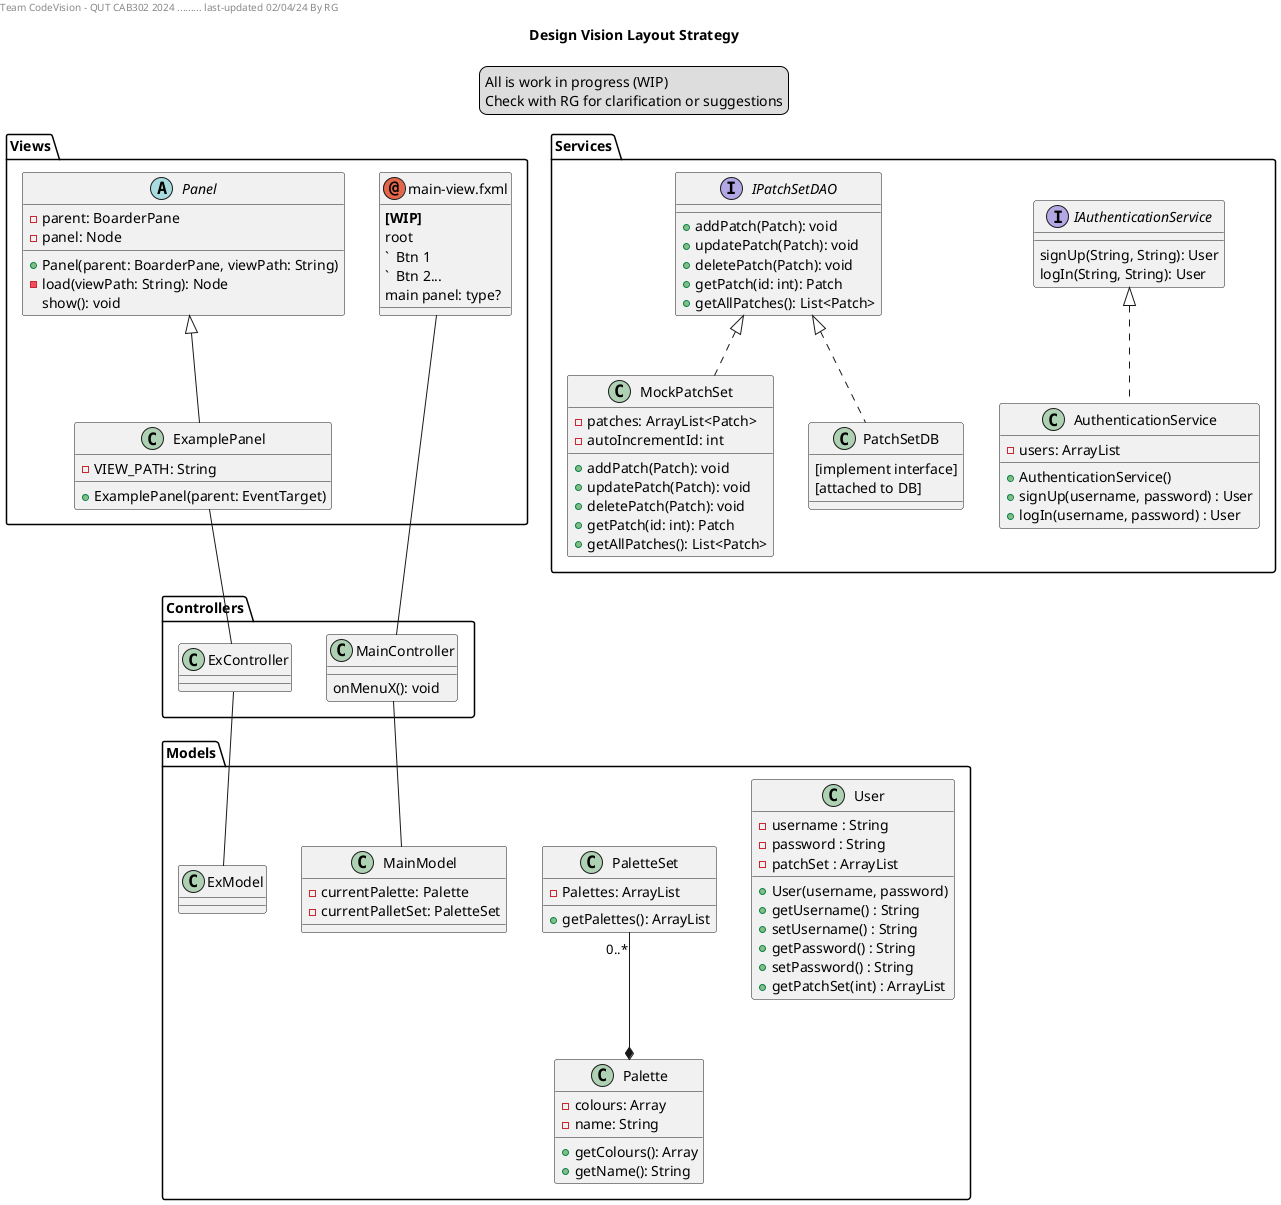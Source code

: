 @startuml General

'''''''''''''''''''''''''''''''''''''''''''''''''

title Design Vision Layout Strategy
left header Team CodeVision - QUT CAB302 2024 ......... last-updated 02/04/24 By RG
legend top
  All is work in progress (WIP)
  Check with RG for clarification or suggestions
end legend

'''''''''''''''''''''''''''''''''''''''''''''''''

package Views <<folder>> {

    abstract Panel {
        -parent: BoarderPane
        -panel: Node
        +Panel(parent: BoarderPane, viewPath: String)
        -load(viewPath: String): Node
        show(): void
    }

    class ExamplePanel extends Panel {
        -VIEW_PATH: String
        +ExamplePanel(parent: EventTarget)
    }

    annotation main_view as "main-view.fxml" {
        **[WIP]**
        root
        `  Btn 1
        `  Btn 2...
        main panel: type?
    }
}


package Controllers <<folder>> {

    class MainController {
        onMenuX(): void
    }

    class ExController

}


package Models <<folder>> {

    class User {
        -username : String
        -password : String
        -patchSet : ArrayList
        +User(username, password)
        +getUsername() : String
        +setUsername() : String
        +getPassword() : String
        +setPassword() : String
        +getPatchSet(int) : ArrayList
    }

    class Palette {
        -colours: Array
        -name: String
        +getColours(): Array
        +getName(): String
    }

    class PaletteSet {
        -Palettes: ArrayList
        +getPalettes(): ArrayList
    }

    PaletteSet "0..*" --* Palette

    class MainModel {
        -currentPalette: Palette
        -currentPalletSet: PaletteSet
    }

    class ExModel

}


package Services <<folder>> {

    interface IAuthenticationService {
        signUp(String, String): User
        logIn(String, String): User
    }

    class AuthenticationService implements IAuthenticationService{
        - users: ArrayList
        +AuthenticationService()
        +signUp(username, password) : User
        +logIn(username, password) : User
    }

    interface IPatchSetDAO {
        +addPatch(Patch): void
        +updatePatch(Patch): void
        +deletePatch(Patch): void
        +getPatch(id: int): Patch
        +getAllPatches(): List<Patch>
    }

    class MockPatchSet implements IPatchSetDAO {
        -patches: ArrayList<Patch>
        -autoIncrementId: int
        +addPatch(Patch): void
        +updatePatch(Patch): void
        +deletePatch(Patch): void
        +getPatch(id: int): Patch
        +getAllPatches(): List<Patch>
    }

    class PatchSetDB implements IPatchSetDAO {
        [implement interface]
        [attached to DB]
    }

}

' Detailed Connections

main_view -- MainController
MainController -- MainModel
ExamplePanel -- ExController
ExController -- ExModel

@enduml

